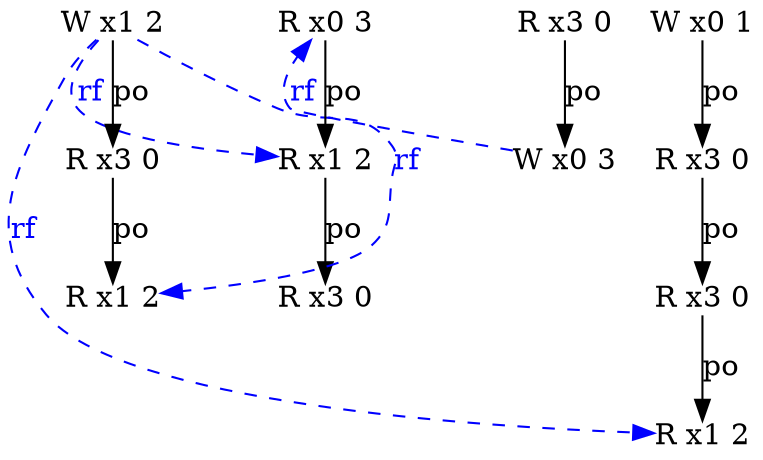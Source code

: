digraph g {
  n0_1 [type=R,loc=3,th=0,idx=1,label="R x3 0",pos="0,-1!",shape=plain];
  n0_2 [type=R,loc=3,th=0,idx=2,label="R x3 0",pos="0,-2!",shape=plain];
  n0_3 [type=R,loc=1,th=0,idx=3,label="R x1 2",pos="0,-3!",shape=plain];
  n2_1 [type=W,loc=0,th=2,idx=1,label="W x0 3",pos="2,-1!",shape=plain];
  n1_1 [type=R,loc=1,th=1,idx=1,label="R x1 2",pos="1,-1!",shape=plain];
  n3_0 [type=W,loc=1,th=3,idx=0,label="W x1 2",pos="3,0!",shape=plain];
  n2_0 [type=R,loc=3,th=2,idx=0,label="R x3 0",pos="2,0!",shape=plain];
  n3_1 [type=R,loc=3,th=3,idx=1,label="R x3 0",pos="3,-1!",shape=plain];
  n1_0 [type=R,loc=0,th=1,idx=0,label="R x0 3",pos="1,0!",shape=plain];
  n1_2 [type=R,loc=3,th=1,idx=2,label="R x3 0",pos="1,-2!",shape=plain];
  n3_2 [type=R,loc=1,th=3,idx=2,label="R x1 2",pos="3,-2!",shape=plain];
  n0_0 [type=W,loc=0,th=0,idx=0,label="W x0 1",pos="0,0!",shape=plain];
  n2_0 -> n2_1 [label="po"];
  n1_0 -> n1_1 [label="po"];
  n1_1 -> n1_2 [label="po"];
  n0_1 -> n0_2 [label="po"];
  n3_1 -> n3_2 [label="po"];
  n0_2 -> n0_3 [label="po"];
  n0_0 -> n0_1 [label="po"];
  n3_0 -> n3_1 [label="po"];
  n3_0 -> n0_3 [from_th=3,to_th=0,from_idx=0,to_idx=3,constraint=false,style=dashed,label="rf",fontcolor=blue,color=blue];
  n3_0 -> n1_1 [from_th=3,to_th=1,from_idx=0,to_idx=1,constraint=false,style=dashed,label="rf",fontcolor=blue,color=blue];
  n2_1 -> n1_0 [from_th=2,to_th=1,from_idx=1,to_idx=0,constraint=false,style=dashed,label="rf",fontcolor=blue,color=blue];
  n3_0 -> n3_2 [from_th=3,to_th=3,from_idx=0,to_idx=2,constraint=false,style=dashed,label="rf",fontcolor=blue,color=blue];
}
